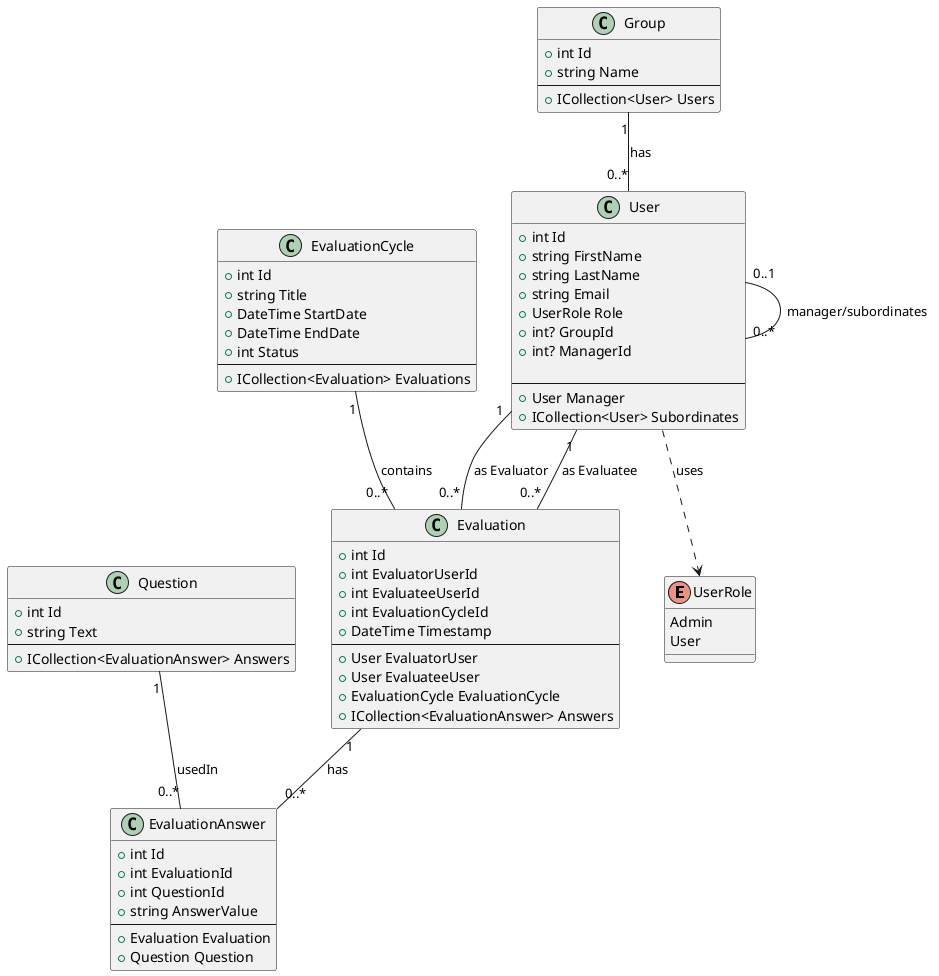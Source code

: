 @startuml
'===========================================================
' Ορισμός Enum κλάσης για ρόλους
'===========================================================
enum UserRole {
  Admin
  User
}

'===========================================================
' Κλάσεις
'===========================================================
class User {
  + int Id
  + string FirstName
  + string LastName
  + string Email
  + UserRole Role
  + int? GroupId
  + int? ManagerId

  --
  + User Manager              
  + ICollection<User> Subordinates
}
class Group {
  + int Id
  + string Name
  --
  + ICollection<User> Users
}

class EvaluationCycle {
  + int Id
  + string Title
  + DateTime StartDate
  + DateTime EndDate
  + int Status
  --
  + ICollection<Evaluation> Evaluations
}

class Question {
  + int Id
  + string Text
  --
  + ICollection<EvaluationAnswer> Answers
}

class Evaluation {
  + int Id
  + int EvaluatorUserId
  + int EvaluateeUserId
  + int EvaluationCycleId
  + DateTime Timestamp
  --
  + User EvaluatorUser
  + User EvaluateeUser
  + EvaluationCycle EvaluationCycle
  + ICollection<EvaluationAnswer> Answers
}

class EvaluationAnswer {
  + int Id
  + int EvaluationId
  + int QuestionId
  + string AnswerValue
  --
  + Evaluation Evaluation
  + Question Question
}

'===========================================================
' Συσχετίσεις (Relationships)
'===========================================================

' Ένας User χρησιμοποιεί UserRole
User ..> UserRole : uses

' Ένα Group έχει πολλούς Users
Group "1" -- "0..*" User : has

' Συσχέτιση manager μεταξύ χρηστών:
' Ένας User μπορεί να έχει 0 ή 1 Manager (ο οποίος είναι επίσης User)
User "0..1" -- "0..*" User : manager/subordinates

' Ένας User μπορεί να κάνει πολλές Evaluations (ως Evaluator)
' και να δεχτεί πολλές Evaluations (ως Evaluatee)
User "1" -- "0..*" Evaluation : as Evaluator
User "1" -- "0..*" Evaluation : as Evaluatee

' Ένας EvaluationCycle περιέχει πολλές Evaluations
EvaluationCycle "1" -- "0..*" Evaluation : contains

' Κάθε Evaluation συνδέεται με πολλά EvaluationAnswer
Evaluation "1" -- "0..*" EvaluationAnswer : has

' Μία Question μπορεί να είναι μέρος πολλών EvaluationAnswer
Question "1" -- "0..*" EvaluationAnswer : usedIn
@enduml